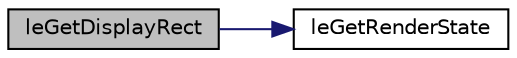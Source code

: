 digraph "leGetDisplayRect"
{
 // LATEX_PDF_SIZE
  edge [fontname="Helvetica",fontsize="10",labelfontname="Helvetica",labelfontsize="10"];
  node [fontname="Helvetica",fontsize="10",shape=record];
  rankdir="LR";
  Node1 [label="leGetDisplayRect",height=0.2,width=0.4,color="black", fillcolor="grey75", style="filled", fontcolor="black",tooltip=" "];
  Node1 -> Node2 [color="midnightblue",fontsize="10",style="solid",fontname="Helvetica"];
  Node2 [label="leGetRenderState",height=0.2,width=0.4,color="black", fillcolor="white", style="filled",URL="$legato__renderer_8c.html#acf4d7d2f8cb00624604cdb1f8807a166",tooltip=" "];
}
